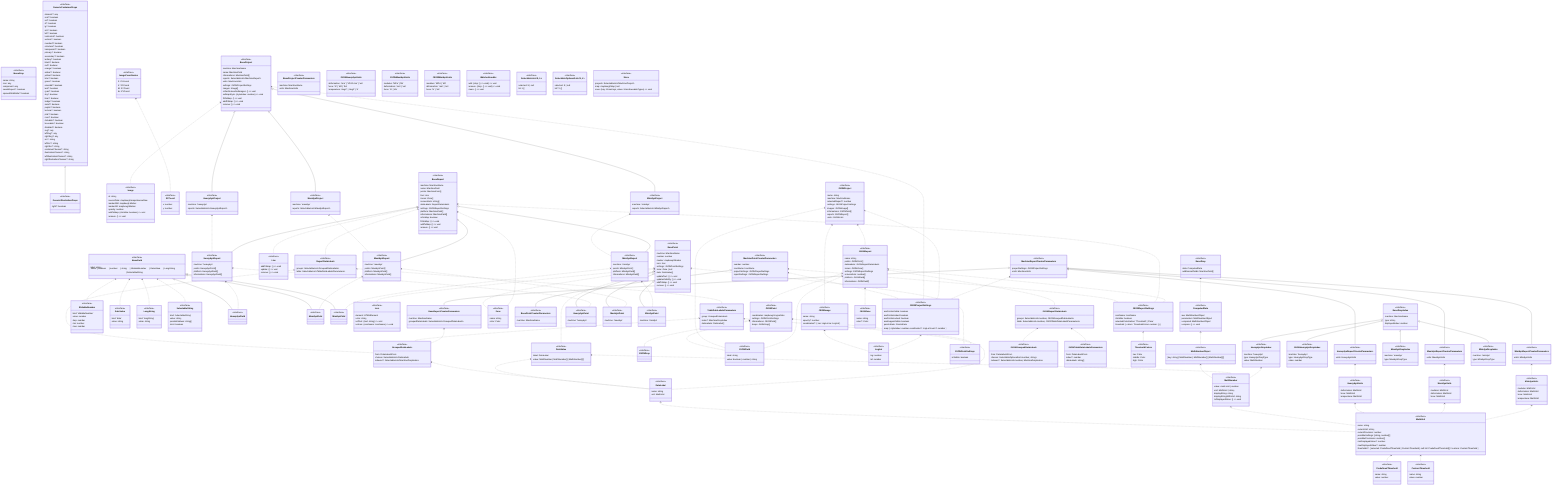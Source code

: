 classDiagram
class MenuProp {
  <<interface>>
  name: string
  icon: any
  component: any
  needsReport?: boolean
  openedOnMobile?: boolean
}



class GenericContainerProps {
  <<interface>>
  element?: any
  xxxl?: boolean
  xxl?: boolean
  xl?: boolean
  lg?: boolean
  sm?: boolean
  full?: boolean
  horizontal?: boolean
  vertical?: boolean
  rounded?: boolean
  colorless?: boolean
  transparent?: boolean
  primary?: boolean
  secondary?: boolean
  tertiary?: boolean
  black?: boolean
  red?: boolean
  orange?: boolean
  amber?: boolean
  yellow?: boolean
  lime?: boolean
  green?: boolean
  emerald?: boolean
  teal?: boolean
  cyan?: boolean
  sky?: boolean
  blue?: boolean
  indigo?: boolean
  violet?: boolean
  purple?: boolean
  fuchsia?: boolean
  pink?: boolean
  rose?: boolean
  clickable?: boolean
  focusable?: boolean
  disabled?: boolean
  svg?: any
  leftSvg?: any
  rightSvg?: any
  src?: string
  leftSrc?: string
  rightSrc?: string
  containerClasses?: string
  illustrationClasses?: string
  leftIllustrationClasses?: string
  rightIllustrationClasses?: string
}



class GenericIllustrationProps {
  <<interface>>
  right?: boolean
}

GenericContainerProps <|-- GenericIllustrationProps

class MathNumberObject {
  <<interface>>
  [key: string]: MathNumber | MathNumber[] | MathNumber[][]
}
MathNumberObject <.. MathNumber


class ComputedData {
  <<interface>>
  raw: MathNumberObject
  parameters: MathNumberObject
  computed: MathNumberObject
  compute: #40;#41; =#62; void
}
ComputedData <.. MathNumberObject


class DataLabel {
  <<interface>>
  name: string
  unit: MathUnit
}
DataLabel <.. MathUnit


class DataValue {
  <<interface>>
  label: DataLabel
  value: MathNumber | MathNumber[] | MathNumber[][]
}
DataValue <.. DataLabel
DataValue <.. MathNumber


class BaseDrop {
  <<interface>>
  data: ComputedData
  additionnalFields: MachineField[]
}
BaseDrop <.. ComputedData


class JSONDrop {
  <<interface>>

}



class BaseField {
  <<interface>>
  label: string
  value: | boolean     | number     | string     | SlidableNumber     | DateValue     | LongString     | SelectableString
}
BaseField <.. SlidableNumber
BaseField <.. DateValue
BaseField <.. LongString
BaseField <.. SelectableString


class JSONField {
  <<interface>>
  label: string
  value: boolean | number | string
}



class SlidableNumber {
  <<interface>>
  kind: 'slidableNumber'
  value: number
  step: number
  min: number
  max: number
}



class DateValue {
  <<interface>>
  kind: 'date'
  value: string
}



class LongString {
  <<interface>>
  kind: 'longString'
  value: string
}



class SelectableString {
  <<interface>>
  kind: 'selectableString'
  value: string
  possibleValues: string[]
  strict: boolean
}



class HeavydynField {
  <<interface>>

}

BaseField <|-- HeavydynField

class MaxidynField {
  <<interface>>

}

BaseField <|-- MaxidynField

class MinidynField {
  <<interface>>

}

BaseField <|-- MinidynField

class Icon {
  <<interface>>
  element: HTMLElement
  color: string
  setText: #40;text: string#41; =#62; void
  setIcon: #40;iconName: IconName#41; =#62; void
}



class Image {
  <<interface>>
  id: string
  sourceData: mapboxgl.ImageSourceRaw
  markerNW: mapboxgl.Marker
  markerSE: mapboxgl.Marker
  opacity: number
  addToMap: #40;isVisible: boolean#41; =#62; void
  remove: #40;#41; =#62; void
}



class JSONImage {
  <<interface>>
  name: string
  opacity?: number
  coordinates?: #123;     nw: LngLat     se: LngLat   #125;
}
JSONImage <.. LngLat


class ImageCoordinates {
  <<interface>>
  tl: XYCoord
  tr: XYCoord
  bl: XYCoord
  br: XYCoord
}
ImageCoordinates <.. XYCoord


class Line {
  <<interface>>
  addToMap: #40;#41; =#62; void
  update: #40;#41; =#62; void
  remove: #40;#41; =#62; void
}



class MathNumber {
  <<interface>>
  value: math.Unit | number
  unit: MathUnit | string
  displayString: string
  displayStringWithUnit: string
  toDisplayedValue: #40;#41; =#62; void
}
MathNumber <.. MathUnit


class MathUnit {
  <<interface>>
  name: string
  currentUnit: string
  currentPrecision: number
  possibleSettings: [string, number][]
  possiblePrecisions: number[]
  minDisplayedValue?: number
  maxDisplayedValue?: number
  thresholds?: #123;     selected: PredefinedThreshold | CustomThreshold | null     list: PredefinedThreshold[]     // custom: CustomThreshold   #125;
}
MathUnit <.. PredefinedThreshold
MathUnit <.. CustomThreshold


class BasePoint {
  <<interface>>
  machine: MachineName
  number: number
  marker: mapboxgl.Marker
  icon: Icon
  settings: JSONPointSettings
  zone: Zone | null
  data: DataValue[]
  updateText: #40;#41; =#62; void
  updateVisibility: #40;#41; =#62; void
  addToMap: #40;#41; =#62; void
  remove: #40;#41; =#62; void
}
BasePoint <.. Icon
BasePoint <.. JSONPointSettings
BasePoint <.. Zone
BasePoint <.. DataValue


class BasePointCreatorParameters {
  <<interface>>
  machine: MachineName
}

MachinePointCreatorParameters <|-- BasePointCreatorParameters

class JSONPoint {
  <<interface>>
  coordinates: mapboxgl.LngLatLike
  settings: JSONPointSettings
  informations: JSONField[]
  drops: JSONDrop[]
}
JSONPoint <.. JSONPointSettings
JSONPoint <.. JSONField
JSONPoint <.. JSONDrop


class JSONPointSettings {
  <<interface>>
  isVisible: boolean
}



class HeavydynPoint {
  <<interface>>
  machine: 'heavydyn'
}

BasePoint <|-- HeavydynPoint

class MaxidynPoint {
  <<interface>>
  machine: 'maxidyn'
}

BasePoint <|-- MaxidynPoint

class MinidynPoint {
  <<interface>>
  machine: 'minidyn'
}

BasePoint <|-- MinidynPoint

class MachinePointCreatorParameters {
  <<interface>>
  number: number
  iconName: IconName
  projectSettings: JSONProjectSettings
  reportSettings: JSONReportSettings
}
MachinePointCreatorParameters <.. JSONProjectSettings
MachinePointCreatorParameters <.. JSONReportSettings


class BaseProject {
  <<interface>>
  machine: MachineName
  name: MachineField
  informations: MachineField[]
  reports: SelectableList#60;MachineReport#62;
  units: MachineUnits
  settings: JSONProjectSettings
  images: Image[]
  refreshLinesAndImages: #40;#41; =#62; void
  setMapStyle: #40;styleIndex: number#41; =#62; void
  fitOnMap: #40;#41; =#62; void
  addToMap: #40;#41; =#62; void
  remove: #40;#41; =#62; void
}
BaseProject <.. JSONProjectSettings
BaseProject <.. Image


class BaseProjectCreatorParameters {
  <<interface>>
  machine: MachineName
  units: MachineUnits
}



class JSONProject {
  <<interface>>
  name: string
  machine: MachineName
  selectedReport?: number
  settings: JSONProjectSettings
  images: JSONImage[]
  informations: JSONField[]
  reports: JSONReport[]
  units: JSONUnits
}
JSONProject <.. JSONProjectSettings
JSONProject <.. JSONImage
JSONProject <.. JSONField
JSONProject <.. JSONReport


class JSONProjectSettings {
  <<interface>>
  arePointsVisible: boolean
  arePointsLinked: boolean
  arePointsLocked: boolean
  areImagesVisible: boolean
  pointsState: PointsState
  map: #123;     styleIndex: number     coordinates?: LngLat     zoom?: number   #125;
}
JSONProjectSettings <.. LngLat


class HeavydynProject {
  <<interface>>
  machine: 'heavydyn'
  reports: SelectableList#60;HeavydynReport#62;
}
HeavydynProject <.. HeavydynReport
BaseProject <|-- HeavydynProject

class HeavydynUnits {
  <<interface>>
  deformation: MathUnit
  force: MathUnit
  temperature: MathUnit
}
HeavydynUnits <.. MathUnit


class JSONHeavydynUnits {
  <<interface>>
  deformation: 'mm' | '1/100 mm' | 'um'
  force: 'N' | 'kN' | 'lbs'
  temperature: 'degC' | 'degF' | 'K'
}



class MaxidynProject {
  <<interface>>
  machine: 'maxidyn'
  reports: SelectableList#60;MaxidynReport#62;
}
MaxidynProject <.. MaxidynReport
BaseProject <|-- MaxidynProject

class MaxidynUnits {
  <<interface>>
  modulus: MathUnit
  deformation: MathUnit
  force: MathUnit
}
MaxidynUnits <.. MathUnit


class JSONMaxidynUnits {
  <<interface>>
  modulus: 'MPa' | 'kN'
  deformation: 'mm' | 'um'
  force: 'N' | 'kN'
}



class MinidynProject {
  <<interface>>
  machine: 'minidyn'
  reports: SelectableList#60;MinidynReport#62;
}
MinidynProject <.. MinidynReport
BaseProject <|-- MinidynProject

class MinidynUnits {
  <<interface>>
  modulus: MathUnit
  deformation: MathUnit
  force: MathUnit
  temperature: MathUnit
}
MinidynUnits <.. MathUnit


class JSONMinidynUnits {
  <<interface>>
  modulus: 'MPa' | 'kN'
  deformation: 'mm' | 'um'
  force: 'N' | 'kN'
}



class BaseReport {
  <<interface>>
  machine: MachineName
  name: MachineField
  points: MachinePoint[]
  line: Line
  zones: Zone[]
  screenshots: string[]
  dataLabels: ReportDataLabels
  settings: JSONReportSettings
  platform: MachineField[]
  informations: MachineField[]
  isOnMap: boolean
  fitOnMap: #40;#41; =#62; void
  addToMap: #40;#41; =#62; void
  remove: #40;#41; =#62; void
}
BaseReport <.. Line
BaseReport <.. Zone
BaseReport <.. ReportDataLabels
BaseReport <.. JSONReportSettings


class ReportDataLabels {
  <<interface>>
  groups: SelectableList#60;GroupedDataLabels#62;
  table: SelectableList#60;TableDataLabelsParameters#62;
}
ReportDataLabels <.. GroupedDataLabels
ReportDataLabels <.. TableDataLabelsParameters


class GroupedDataLabels {
  <<interface>>
  from: DataLabelsFrom
  choices: SelectableList#60;DataLabel#62;
  indexes?: SelectableList#60;MachineDropIndex#62;
}
GroupedDataLabels <.. DataLabel


class TableDataLabelsParameters {
  <<interface>>
  group: GroupedDataLabels
  index?: MachineDropIndex
  dataLabels: DataLabel[]
}
TableDataLabelsParameters <.. GroupedDataLabels
TableDataLabelsParameters <.. DataLabel


class BaseReportCreatorParameters {
  <<interface>>
  machine: MachineName
  groupedDataLabels: SelectableList#60;GroupedDataLabels#62;
}
BaseReportCreatorParameters <.. GroupedDataLabels
MachineReportCreatorParameters <|-- BaseReportCreatorParameters

class JSONReport {
  <<interface>>
  name: string
  points: JSONPoint[]
  dataLabels: JSONReportDataLabels
  zones: JSONZone[]
  settings: JSONReportSettings
  screenshots: number[]
  platform: JSONField[]
  informations: JSONField[]
}
JSONReport <.. JSONPoint
JSONReport <.. JSONReportDataLabels
JSONReport <.. JSONZone
JSONReport <.. JSONReportSettings
JSONReport <.. JSONField


class JSONReportDataLabels {
  <<interface>>
  groups: SelectableList#60;number, JSONGroupedDataLabels#62;
  table: SelectableList#60;number, JSONTableDataLabelsParameters#62;
}
JSONReportDataLabels <.. JSONGroupedDataLabels
JSONReportDataLabels <.. JSONTableDataLabelsParameters


class JSONGroupedDataLabels {
  <<interface>>
  from: DataLabelsFrom
  choices: SelectableOptionalList#60;number, string#62;
  indexes?: SelectableList#60;number, MachineDropIndex#62;
}



class JSONTableDataLabelsParameters {
  <<interface>>
  from: DataLabelsFrom
  index?: number
  dataLabels: string[]
}



class JSONReportSettings {
  <<interface>>
  iconName: IconName
  isVisible: boolean
  selectedColorization: 'Threshold' | 'Zone'
  threshold: #123;     colors: ThresholdColors     custom: #123;#125;   #125;
}
JSONReportSettings <.. ThresholdColors


class ThresholdColors {
  <<interface>>
  low: Color
  middle: Color
  high: Color
}



class BaseDropIndex {
  <<interface>>
  machine: MachineName
  type: string
  displayedIndex: number
}



class HeavydynReport {
  <<interface>>
  machine: 'heavydyn'
  points: HeavydynPoint[]
  platform: HeavydynField[]
  informations: HeavydynField[]
}
HeavydynReport <.. HeavydynPoint
HeavydynReport <.. HeavydynField
BaseReport <|-- HeavydynReport

class HeavydynReportCreatorParameters {
  <<interface>>
  units: HeavydynUnits
}
HeavydynReportCreatorParameters <.. HeavydynUnits
MachineReportCreatorParameters <|-- HeavydynReportCreatorParameters

class HeavydynDropIndex {
  <<interface>>
  machine: 'heavydyn'
  type: HeavydynDropType
  value: MathNumber
}
HeavydynDropIndex <.. MathNumber
BaseDropIndex <|-- HeavydynDropIndex

class JSONHeavydynDropIndex {
  <<interface>>
  machine: 'heavydyn'
  type: HeavydynDropType
  value: number
}

BaseDropIndex <|-- JSONHeavydynDropIndex

class MaxidynReport {
  <<interface>>
  machine: 'maxidyn'
  points: MaxidynPoint[]
  platform: MaxidynField[]
  informations: MaxidynField[]
}
MaxidynReport <.. MaxidynPoint
MaxidynReport <.. MaxidynField
BaseReport <|-- MaxidynReport

class MaxidynReportCreatorParameters {
  <<interface>>
  units: MaxidynUnits
}
MaxidynReportCreatorParameters <.. MaxidynUnits
MachineReportCreatorParameters <|-- MaxidynReportCreatorParameters

class MaxidynDropIndex {
  <<interface>>
  machine: 'maxidyn'
  type: MaxidynDropType
}

BaseDropIndex <|-- MaxidynDropIndex

class MinidynReport {
  <<interface>>
  machine: 'minidyn'
  points: MinidynPoint[]
  platform: MinidynField[]
  informations: MinidynField[]
}
MinidynReport <.. MinidynPoint
MinidynReport <.. MinidynField
BaseReport <|-- MinidynReport

class MinidynReportCreatorParameters {
  <<interface>>
  units: MinidynUnits
}
MinidynReportCreatorParameters <.. MinidynUnits
MachineReportCreatorParameters <|-- MinidynReportCreatorParameters

class MinidynDropIndex {
  <<interface>>
  machine: 'minidyn'
  type: MinidynDropType
}

BaseDropIndex <|-- MinidynDropIndex

class MachineReportCreatorParameters {
  <<interface>>
  projectSettings: JSONProjectSettings
  units: MachineUnits
}
MachineReportCreatorParameters <.. JSONProjectSettings


class CustomThreshold {
  <<interface>>
  name: string
  value: number
}



class PredefinedThreshold {
  <<interface>>
  name: string
  value: number
}



class WatcherHandler {
  <<interface>>
  add: #40;stop: #40;#41; =#62; void#41; =#62; void
  remove: #40;stop: #40;#41; =#62; void#41; =#62; void
  clean: #40;#41; =#62; void
}



class Zone {
  <<interface>>
  name: string
  color: Color
}



class JSONZone {
  <<interface>>
  name: string
  color?: Color
}



class LngLat {
  <<interface>>
  lng: number
  lat: number
}



class XYCoord {
  <<interface>>
  x: number
  y: number
}



class SelectableList~S, L~ {
  <<interface>>
  selected: S | null
  list: L[]
}



class SelectableOptionalList~S, L~ {
  <<interface>>
  selected: S | null
  list?: L[]
}



class Store {
  <<interface>>
  projects: SelectableList#60;MachineProject#62;
  map: mapboxgl.Map | null
  save: #40;key: StoreKeys, value: StoreSaveableTypes#41; =#62; void
}